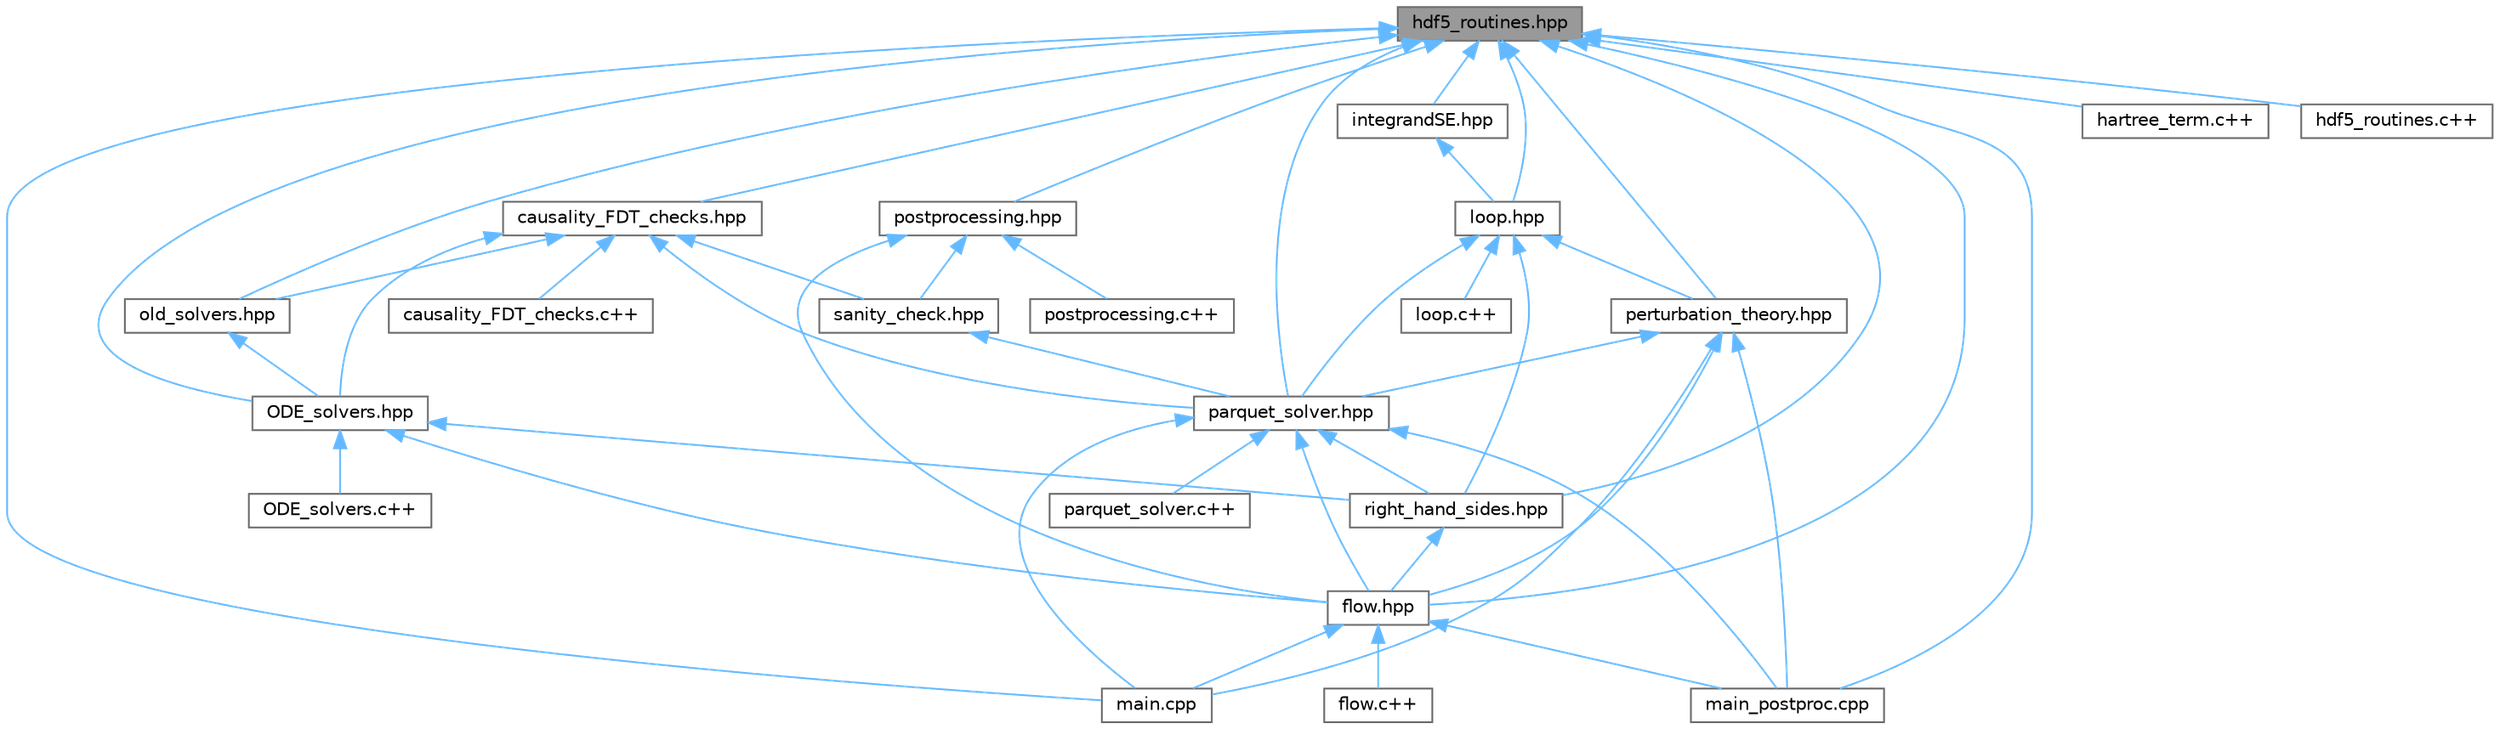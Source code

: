 digraph "hdf5_routines.hpp"
{
 // INTERACTIVE_SVG=YES
 // LATEX_PDF_SIZE
  bgcolor="transparent";
  edge [fontname=Helvetica,fontsize=10,labelfontname=Helvetica,labelfontsize=10];
  node [fontname=Helvetica,fontsize=10,shape=box,height=0.2,width=0.4];
  Node1 [id="Node000001",label="hdf5_routines.hpp",height=0.2,width=0.4,color="gray40", fillcolor="grey60", style="filled", fontcolor="black",tooltip=" "];
  Node1 -> Node2 [id="edge1_Node000001_Node000002",dir="back",color="steelblue1",style="solid",tooltip=" "];
  Node2 [id="Node000002",label="ODE_solvers.hpp",height=0.2,width=0.4,color="grey40", fillcolor="white", style="filled",URL="$da/dc3/ODE__solvers_8hpp.html",tooltip=" "];
  Node2 -> Node3 [id="edge2_Node000002_Node000003",dir="back",color="steelblue1",style="solid",tooltip=" "];
  Node3 [id="Node000003",label="ODE_solvers.c++",height=0.2,width=0.4,color="grey40", fillcolor="white", style="filled",URL="$de/dd8/ODE__solvers_8c_09_09.html",tooltip=" "];
  Node2 -> Node4 [id="edge3_Node000002_Node000004",dir="back",color="steelblue1",style="solid",tooltip=" "];
  Node4 [id="Node000004",label="flow.hpp",height=0.2,width=0.4,color="grey40", fillcolor="white", style="filled",URL="$d5/d21/flow_8hpp.html",tooltip=" "];
  Node4 -> Node5 [id="edge4_Node000004_Node000005",dir="back",color="steelblue1",style="solid",tooltip=" "];
  Node5 [id="Node000005",label="flow.c++",height=0.2,width=0.4,color="grey40", fillcolor="white", style="filled",URL="$d4/dde/flow_8c_09_09.html",tooltip=" "];
  Node4 -> Node6 [id="edge5_Node000004_Node000006",dir="back",color="steelblue1",style="solid",tooltip=" "];
  Node6 [id="Node000006",label="main.cpp",height=0.2,width=0.4,color="grey40", fillcolor="white", style="filled",URL="$df/d0a/main_8cpp.html",tooltip=" "];
  Node4 -> Node7 [id="edge6_Node000004_Node000007",dir="back",color="steelblue1",style="solid",tooltip=" "];
  Node7 [id="Node000007",label="main_postproc.cpp",height=0.2,width=0.4,color="grey40", fillcolor="white", style="filled",URL="$dd/d00/main__postproc_8cpp.html",tooltip=" "];
  Node2 -> Node8 [id="edge7_Node000002_Node000008",dir="back",color="steelblue1",style="solid",tooltip=" "];
  Node8 [id="Node000008",label="right_hand_sides.hpp",height=0.2,width=0.4,color="grey40", fillcolor="white", style="filled",URL="$d8/dea/right__hand__sides_8hpp.html",tooltip=" "];
  Node8 -> Node4 [id="edge8_Node000008_Node000004",dir="back",color="steelblue1",style="solid",tooltip=" "];
  Node1 -> Node9 [id="edge9_Node000001_Node000009",dir="back",color="steelblue1",style="solid",tooltip=" "];
  Node9 [id="Node000009",label="causality_FDT_checks.hpp",height=0.2,width=0.4,color="grey40", fillcolor="white", style="filled",URL="$d1/d75/causality__FDT__checks_8hpp.html",tooltip=" "];
  Node9 -> Node2 [id="edge10_Node000009_Node000002",dir="back",color="steelblue1",style="solid",tooltip=" "];
  Node9 -> Node10 [id="edge11_Node000009_Node000010",dir="back",color="steelblue1",style="solid",tooltip=" "];
  Node10 [id="Node000010",label="causality_FDT_checks.c++",height=0.2,width=0.4,color="grey40", fillcolor="white", style="filled",URL="$d8/dca/causality__FDT__checks_8c_09_09.html",tooltip=" "];
  Node9 -> Node11 [id="edge12_Node000009_Node000011",dir="back",color="steelblue1",style="solid",tooltip=" "];
  Node11 [id="Node000011",label="old_solvers.hpp",height=0.2,width=0.4,color="grey40", fillcolor="white", style="filled",URL="$dd/df7/old__solvers_8hpp.html",tooltip=" "];
  Node11 -> Node2 [id="edge13_Node000011_Node000002",dir="back",color="steelblue1",style="solid",tooltip=" "];
  Node9 -> Node12 [id="edge14_Node000009_Node000012",dir="back",color="steelblue1",style="solid",tooltip=" "];
  Node12 [id="Node000012",label="parquet_solver.hpp",height=0.2,width=0.4,color="grey40", fillcolor="white", style="filled",URL="$dd/d0a/parquet__solver_8hpp.html",tooltip=" "];
  Node12 -> Node4 [id="edge15_Node000012_Node000004",dir="back",color="steelblue1",style="solid",tooltip=" "];
  Node12 -> Node6 [id="edge16_Node000012_Node000006",dir="back",color="steelblue1",style="solid",tooltip=" "];
  Node12 -> Node7 [id="edge17_Node000012_Node000007",dir="back",color="steelblue1",style="solid",tooltip=" "];
  Node12 -> Node13 [id="edge18_Node000012_Node000013",dir="back",color="steelblue1",style="solid",tooltip=" "];
  Node13 [id="Node000013",label="parquet_solver.c++",height=0.2,width=0.4,color="grey40", fillcolor="white", style="filled",URL="$d5/d94/parquet__solver_8c_09_09.html",tooltip=" "];
  Node12 -> Node8 [id="edge19_Node000012_Node000008",dir="back",color="steelblue1",style="solid",tooltip=" "];
  Node9 -> Node14 [id="edge20_Node000009_Node000014",dir="back",color="steelblue1",style="solid",tooltip=" "];
  Node14 [id="Node000014",label="sanity_check.hpp",height=0.2,width=0.4,color="grey40", fillcolor="white", style="filled",URL="$d2/d3f/sanity__check_8hpp.html",tooltip=" "];
  Node14 -> Node12 [id="edge21_Node000014_Node000012",dir="back",color="steelblue1",style="solid",tooltip=" "];
  Node1 -> Node4 [id="edge22_Node000001_Node000004",dir="back",color="steelblue1",style="solid",tooltip=" "];
  Node1 -> Node15 [id="edge23_Node000001_Node000015",dir="back",color="steelblue1",style="solid",tooltip=" "];
  Node15 [id="Node000015",label="hartree_term.c++",height=0.2,width=0.4,color="grey40", fillcolor="white", style="filled",URL="$d4/d92/hartree__term_8c_09_09.html",tooltip=" "];
  Node1 -> Node16 [id="edge24_Node000001_Node000016",dir="back",color="steelblue1",style="solid",tooltip=" "];
  Node16 [id="Node000016",label="hdf5_routines.c++",height=0.2,width=0.4,color="grey40", fillcolor="white", style="filled",URL="$d5/d4f/hdf5__routines_8c_09_09.html",tooltip=" "];
  Node1 -> Node17 [id="edge25_Node000001_Node000017",dir="back",color="steelblue1",style="solid",tooltip=" "];
  Node17 [id="Node000017",label="integrandSE.hpp",height=0.2,width=0.4,color="grey40", fillcolor="white", style="filled",URL="$de/d65/integrandSE_8hpp.html",tooltip=" "];
  Node17 -> Node18 [id="edge26_Node000017_Node000018",dir="back",color="steelblue1",style="solid",tooltip=" "];
  Node18 [id="Node000018",label="loop.hpp",height=0.2,width=0.4,color="grey40", fillcolor="white", style="filled",URL="$d8/d1d/loop_8hpp.html",tooltip=" "];
  Node18 -> Node19 [id="edge27_Node000018_Node000019",dir="back",color="steelblue1",style="solid",tooltip=" "];
  Node19 [id="Node000019",label="loop.c++",height=0.2,width=0.4,color="grey40", fillcolor="white", style="filled",URL="$d5/dae/loop_8c_09_09.html",tooltip=" "];
  Node18 -> Node12 [id="edge28_Node000018_Node000012",dir="back",color="steelblue1",style="solid",tooltip=" "];
  Node18 -> Node20 [id="edge29_Node000018_Node000020",dir="back",color="steelblue1",style="solid",tooltip=" "];
  Node20 [id="Node000020",label="perturbation_theory.hpp",height=0.2,width=0.4,color="grey40", fillcolor="white", style="filled",URL="$d5/d0d/perturbation__theory_8hpp.html",tooltip=" "];
  Node20 -> Node4 [id="edge30_Node000020_Node000004",dir="back",color="steelblue1",style="solid",tooltip=" "];
  Node20 -> Node6 [id="edge31_Node000020_Node000006",dir="back",color="steelblue1",style="solid",tooltip=" "];
  Node20 -> Node7 [id="edge32_Node000020_Node000007",dir="back",color="steelblue1",style="solid",tooltip=" "];
  Node20 -> Node12 [id="edge33_Node000020_Node000012",dir="back",color="steelblue1",style="solid",tooltip=" "];
  Node18 -> Node8 [id="edge34_Node000018_Node000008",dir="back",color="steelblue1",style="solid",tooltip=" "];
  Node1 -> Node18 [id="edge35_Node000001_Node000018",dir="back",color="steelblue1",style="solid",tooltip=" "];
  Node1 -> Node6 [id="edge36_Node000001_Node000006",dir="back",color="steelblue1",style="solid",tooltip=" "];
  Node1 -> Node7 [id="edge37_Node000001_Node000007",dir="back",color="steelblue1",style="solid",tooltip=" "];
  Node1 -> Node11 [id="edge38_Node000001_Node000011",dir="back",color="steelblue1",style="solid",tooltip=" "];
  Node1 -> Node12 [id="edge39_Node000001_Node000012",dir="back",color="steelblue1",style="solid",tooltip=" "];
  Node1 -> Node20 [id="edge40_Node000001_Node000020",dir="back",color="steelblue1",style="solid",tooltip=" "];
  Node1 -> Node21 [id="edge41_Node000001_Node000021",dir="back",color="steelblue1",style="solid",tooltip=" "];
  Node21 [id="Node000021",label="postprocessing.hpp",height=0.2,width=0.4,color="grey40", fillcolor="white", style="filled",URL="$d4/d81/postprocessing_8hpp.html",tooltip=" "];
  Node21 -> Node4 [id="edge42_Node000021_Node000004",dir="back",color="steelblue1",style="solid",tooltip=" "];
  Node21 -> Node22 [id="edge43_Node000021_Node000022",dir="back",color="steelblue1",style="solid",tooltip=" "];
  Node22 [id="Node000022",label="postprocessing.c++",height=0.2,width=0.4,color="grey40", fillcolor="white", style="filled",URL="$d9/dae/postprocessing_8c_09_09.html",tooltip=" "];
  Node21 -> Node14 [id="edge44_Node000021_Node000014",dir="back",color="steelblue1",style="solid",tooltip=" "];
  Node1 -> Node8 [id="edge45_Node000001_Node000008",dir="back",color="steelblue1",style="solid",tooltip=" "];
}
